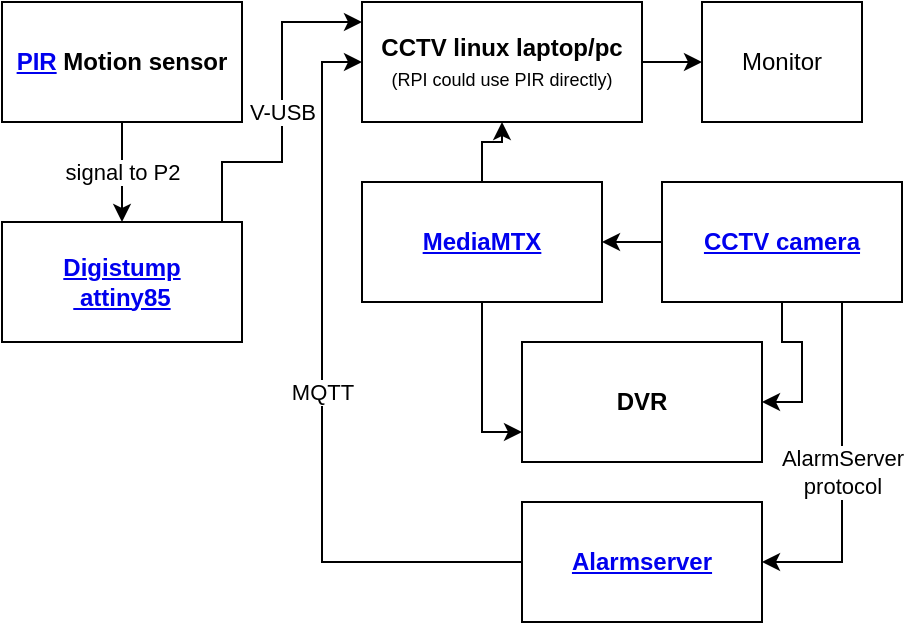 <mxfile version="22.0.4" type="github">
  <diagram name="Sivu-1" id="Zd2BdplvDdUA9KKNvMrX">
    <mxGraphModel dx="1434" dy="912" grid="1" gridSize="10" guides="1" tooltips="1" connect="1" arrows="1" fold="1" page="1" pageScale="1" pageWidth="827" pageHeight="1169" math="0" shadow="0">
      <root>
        <mxCell id="0" />
        <mxCell id="1" parent="0" />
        <mxCell id="uq50GmPEVTzvTQjhMF8e-9" value="&lt;div&gt;V-USB&lt;/div&gt;" style="edgeStyle=orthogonalEdgeStyle;rounded=0;orthogonalLoop=1;jettySize=auto;html=1;" edge="1" parent="1" source="uq50GmPEVTzvTQjhMF8e-1" target="uq50GmPEVTzvTQjhMF8e-4">
          <mxGeometry relative="1" as="geometry">
            <Array as="points">
              <mxPoint x="180" y="100" />
              <mxPoint x="210" y="100" />
              <mxPoint x="210" y="30" />
            </Array>
          </mxGeometry>
        </mxCell>
        <mxCell id="uq50GmPEVTzvTQjhMF8e-1" value="&lt;div&gt;&lt;span&gt;&lt;a href=&quot;http://digistump.com/products/1&quot;&gt;Digistump&lt;/a&gt;&lt;/span&gt;&lt;/div&gt;&lt;span&gt;&lt;a href=&quot;http://digistump.com/products/1&quot;&gt;&amp;nbsp;attiny85&lt;/a&gt;&lt;/span&gt;" style="rounded=0;whiteSpace=wrap;html=1;fontStyle=1" vertex="1" parent="1">
          <mxGeometry x="70" y="130" width="120" height="60" as="geometry" />
        </mxCell>
        <mxCell id="uq50GmPEVTzvTQjhMF8e-3" value="signal to P2" style="edgeStyle=orthogonalEdgeStyle;rounded=0;orthogonalLoop=1;jettySize=auto;html=1;entryX=0.5;entryY=0;entryDx=0;entryDy=0;" edge="1" parent="1" source="uq50GmPEVTzvTQjhMF8e-2" target="uq50GmPEVTzvTQjhMF8e-1">
          <mxGeometry relative="1" as="geometry" />
        </mxCell>
        <mxCell id="uq50GmPEVTzvTQjhMF8e-2" value="&lt;div&gt;&lt;a href=&quot;https://www.aliexpress.com/w/wholesale-hc-sr501.html&quot;&gt;PIR&lt;/a&gt; Motion sensor&lt;br&gt;&lt;/div&gt;" style="rounded=0;whiteSpace=wrap;html=1;fontStyle=1" vertex="1" parent="1">
          <mxGeometry x="70" y="20" width="120" height="60" as="geometry" />
        </mxCell>
        <mxCell id="uq50GmPEVTzvTQjhMF8e-19" style="edgeStyle=orthogonalEdgeStyle;rounded=0;orthogonalLoop=1;jettySize=auto;html=1;entryX=0;entryY=0.5;entryDx=0;entryDy=0;" edge="1" parent="1" source="uq50GmPEVTzvTQjhMF8e-4" target="uq50GmPEVTzvTQjhMF8e-6">
          <mxGeometry relative="1" as="geometry" />
        </mxCell>
        <mxCell id="uq50GmPEVTzvTQjhMF8e-4" value="CCTV linux laptop/pc&lt;br&gt;&lt;font style=&quot;font-size: 9px; font-weight: normal;&quot;&gt;(RPI could use PIR directly)&lt;/font&gt;" style="rounded=0;whiteSpace=wrap;html=1;fontStyle=1" vertex="1" parent="1">
          <mxGeometry x="250" y="20" width="140" height="60" as="geometry" />
        </mxCell>
        <mxCell id="uq50GmPEVTzvTQjhMF8e-11" style="edgeStyle=orthogonalEdgeStyle;rounded=0;orthogonalLoop=1;jettySize=auto;html=1;entryX=1;entryY=0.5;entryDx=0;entryDy=0;" edge="1" parent="1" source="uq50GmPEVTzvTQjhMF8e-5" target="uq50GmPEVTzvTQjhMF8e-7">
          <mxGeometry relative="1" as="geometry" />
        </mxCell>
        <mxCell id="uq50GmPEVTzvTQjhMF8e-12" style="edgeStyle=orthogonalEdgeStyle;rounded=0;orthogonalLoop=1;jettySize=auto;html=1;entryX=1;entryY=0.5;entryDx=0;entryDy=0;" edge="1" parent="1" source="uq50GmPEVTzvTQjhMF8e-5" target="uq50GmPEVTzvTQjhMF8e-8">
          <mxGeometry relative="1" as="geometry" />
        </mxCell>
        <mxCell id="uq50GmPEVTzvTQjhMF8e-17" value="AlarmServer&lt;br&gt;protocol" style="edgeStyle=orthogonalEdgeStyle;rounded=0;orthogonalLoop=1;jettySize=auto;html=1;entryX=1;entryY=0.5;entryDx=0;entryDy=0;" edge="1" parent="1" source="uq50GmPEVTzvTQjhMF8e-5" target="uq50GmPEVTzvTQjhMF8e-15">
          <mxGeometry relative="1" as="geometry">
            <Array as="points">
              <mxPoint x="490" y="300" />
            </Array>
          </mxGeometry>
        </mxCell>
        <mxCell id="uq50GmPEVTzvTQjhMF8e-5" value="&lt;a href=&quot;https://www.aliexpress.com/w/wholesale-person-detection-cctv.html&quot;&gt;CCTV camera&lt;/a&gt;" style="rounded=0;whiteSpace=wrap;html=1;fontStyle=1" vertex="1" parent="1">
          <mxGeometry x="400" y="110" width="120" height="60" as="geometry" />
        </mxCell>
        <mxCell id="uq50GmPEVTzvTQjhMF8e-6" value="Monitor" style="rounded=0;whiteSpace=wrap;html=1;" vertex="1" parent="1">
          <mxGeometry x="420" y="20" width="80" height="60" as="geometry" />
        </mxCell>
        <mxCell id="uq50GmPEVTzvTQjhMF8e-10" style="edgeStyle=orthogonalEdgeStyle;rounded=0;orthogonalLoop=1;jettySize=auto;html=1;entryX=0.5;entryY=1;entryDx=0;entryDy=0;" edge="1" parent="1" source="uq50GmPEVTzvTQjhMF8e-7" target="uq50GmPEVTzvTQjhMF8e-4">
          <mxGeometry relative="1" as="geometry" />
        </mxCell>
        <mxCell id="uq50GmPEVTzvTQjhMF8e-14" style="edgeStyle=orthogonalEdgeStyle;rounded=0;orthogonalLoop=1;jettySize=auto;html=1;entryX=0;entryY=0.75;entryDx=0;entryDy=0;" edge="1" parent="1" source="uq50GmPEVTzvTQjhMF8e-7" target="uq50GmPEVTzvTQjhMF8e-8">
          <mxGeometry relative="1" as="geometry" />
        </mxCell>
        <mxCell id="uq50GmPEVTzvTQjhMF8e-7" value="&lt;a href=&quot;https://github.com/bluenviron/mediamtx&quot;&gt;MediaMTX&lt;/a&gt;" style="rounded=0;whiteSpace=wrap;html=1;fontStyle=1" vertex="1" parent="1">
          <mxGeometry x="250" y="110" width="120" height="60" as="geometry" />
        </mxCell>
        <mxCell id="uq50GmPEVTzvTQjhMF8e-8" value="DVR" style="rounded=0;whiteSpace=wrap;html=1;fontStyle=1" vertex="1" parent="1">
          <mxGeometry x="330" y="190" width="120" height="60" as="geometry" />
        </mxCell>
        <mxCell id="uq50GmPEVTzvTQjhMF8e-16" value="MQTT" style="edgeStyle=orthogonalEdgeStyle;rounded=0;orthogonalLoop=1;jettySize=auto;html=1;entryX=0;entryY=0.5;entryDx=0;entryDy=0;" edge="1" parent="1" source="uq50GmPEVTzvTQjhMF8e-15" target="uq50GmPEVTzvTQjhMF8e-4">
          <mxGeometry relative="1" as="geometry">
            <Array as="points">
              <mxPoint x="230" y="300" />
              <mxPoint x="230" y="50" />
            </Array>
          </mxGeometry>
        </mxCell>
        <mxCell id="uq50GmPEVTzvTQjhMF8e-15" value="&lt;a href=&quot;https://github.com/toxuin/alarmserver&quot;&gt;Alarmserver&lt;/a&gt;" style="rounded=0;whiteSpace=wrap;html=1;fontStyle=1" vertex="1" parent="1">
          <mxGeometry x="330" y="270" width="120" height="60" as="geometry" />
        </mxCell>
      </root>
    </mxGraphModel>
  </diagram>
</mxfile>

